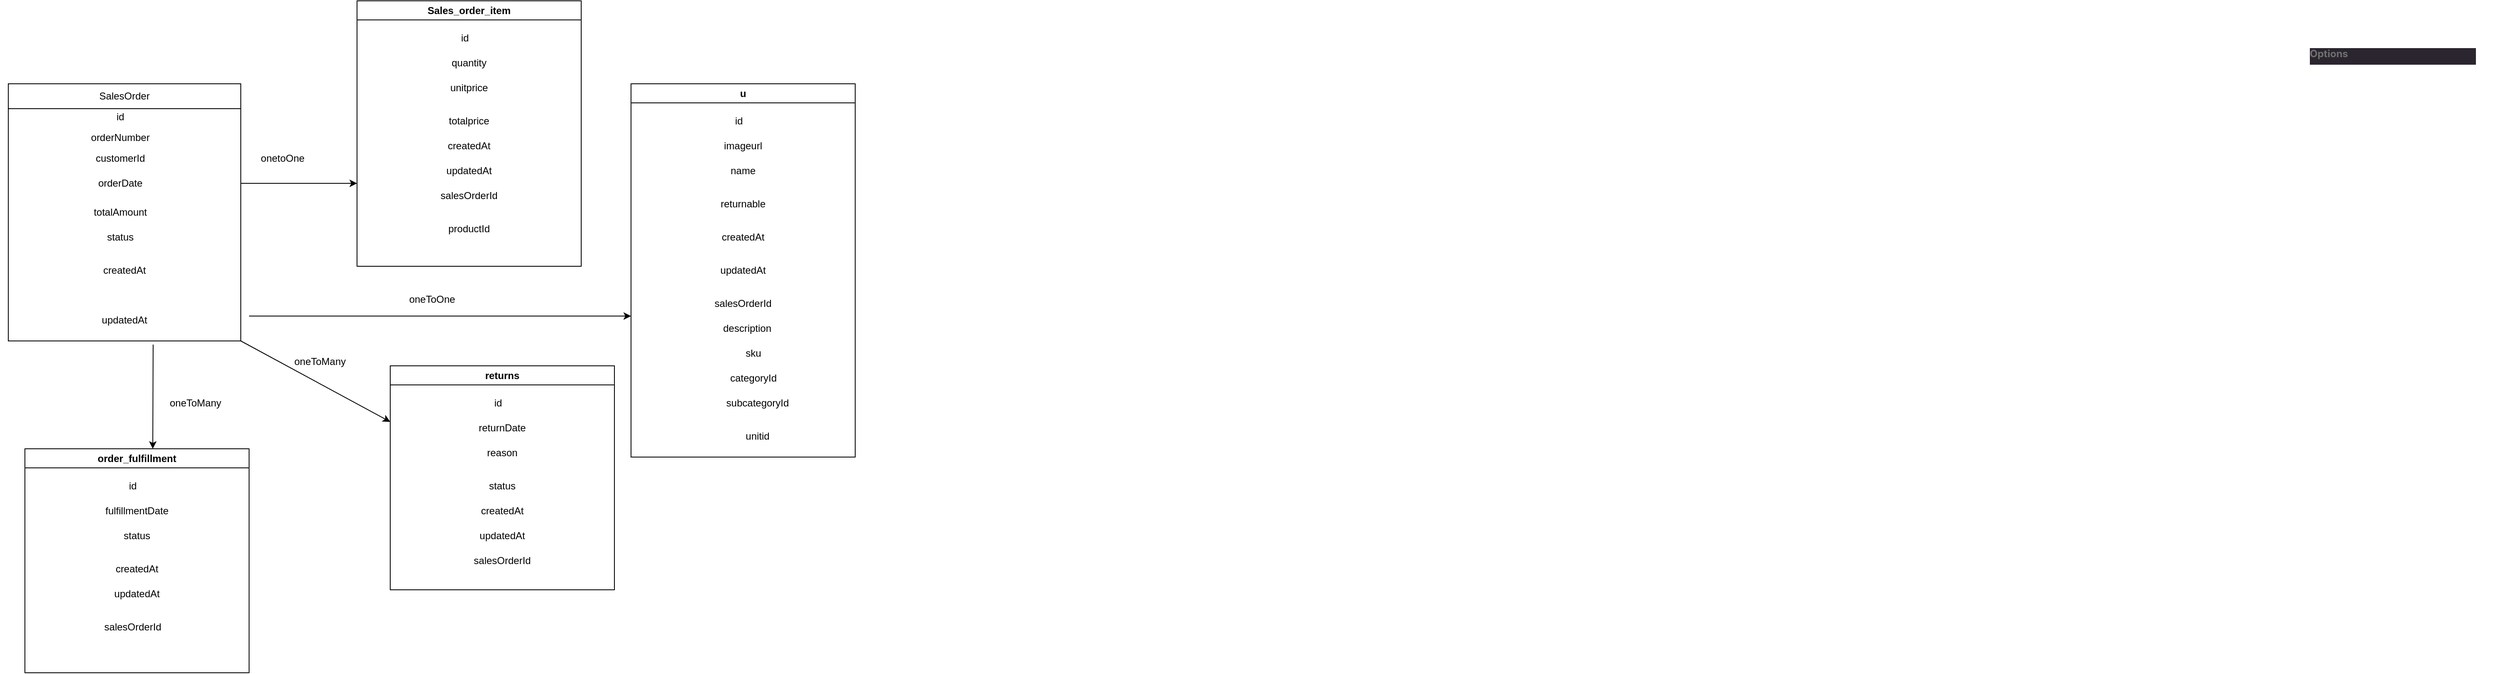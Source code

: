 <mxfile><diagram id="oAp-UvcBygp9PURR6Ia8" name="Page-1"><mxGraphModel dx="3622" dy="3712" grid="1" gridSize="10" guides="1" tooltips="1" connect="1" arrows="1" fold="1" page="1" pageScale="1" pageWidth="850" pageHeight="1100" math="0" shadow="0"><root><mxCell id="0"/><mxCell id="1" parent="0"/><mxCell id="3" value="" style="swimlane;startSize=0;" parent="1" vertex="1"><mxGeometry x="-2480" y="-3200" width="280" height="310" as="geometry"/></mxCell><mxCell id="13" value="orderDate" style="text;html=1;strokeColor=none;fillColor=none;align=center;verticalAlign=middle;whiteSpace=wrap;rounded=0;" parent="3" vertex="1"><mxGeometry x="-10" y="100" width="290" height="40" as="geometry"/></mxCell><mxCell id="12" value="customerId" style="text;html=1;strokeColor=none;fillColor=none;align=center;verticalAlign=middle;whiteSpace=wrap;rounded=0;" parent="3" vertex="1"><mxGeometry x="-5" y="80" width="280" height="20" as="geometry"/></mxCell><mxCell id="14" value="" style="edgeStyle=none;html=1;" parent="3" source="12" target="13" edge="1"><mxGeometry relative="1" as="geometry"/></mxCell><mxCell id="15" value="totalAmount" style="text;html=1;strokeColor=none;fillColor=none;align=center;verticalAlign=middle;whiteSpace=wrap;rounded=0;" parent="3" vertex="1"><mxGeometry x="-5" y="140" width="280" height="30" as="geometry"/></mxCell><mxCell id="17" value="SalesOrder" style="rounded=0;whiteSpace=wrap;html=1;" parent="3" vertex="1"><mxGeometry width="280" height="30" as="geometry"/></mxCell><mxCell id="10" value="id" style="text;html=1;strokeColor=none;fillColor=none;align=center;verticalAlign=middle;whiteSpace=wrap;rounded=0;" parent="3" vertex="1"><mxGeometry y="30" width="270" height="20" as="geometry"/></mxCell><mxCell id="11" value="orderNumber" style="text;html=1;strokeColor=none;fillColor=none;align=center;verticalAlign=middle;whiteSpace=wrap;rounded=0;" parent="3" vertex="1"><mxGeometry x="-5" y="50" width="280" height="30" as="geometry"/></mxCell><mxCell id="22" value="updatedAt" style="text;html=1;strokeColor=none;fillColor=none;align=center;verticalAlign=middle;whiteSpace=wrap;rounded=0;" parent="3" vertex="1"><mxGeometry y="260" width="280" height="50" as="geometry"/></mxCell><mxCell id="19" value="status" style="text;html=1;strokeColor=none;fillColor=none;align=center;verticalAlign=middle;whiteSpace=wrap;rounded=0;" parent="1" vertex="1"><mxGeometry x="-2480" y="-3030" width="270" height="30" as="geometry"/></mxCell><mxCell id="21" value="createdAt" style="text;html=1;strokeColor=none;fillColor=none;align=center;verticalAlign=middle;whiteSpace=wrap;rounded=0;" parent="1" vertex="1"><mxGeometry x="-2480" y="-2990" width="280" height="30" as="geometry"/></mxCell><mxCell id="23" value="Sales_order_item" style="swimlane;whiteSpace=wrap;html=1;" parent="1" vertex="1"><mxGeometry x="-2060" y="-3300" width="270" height="320" as="geometry"/></mxCell><mxCell id="25" value="id" style="text;html=1;strokeColor=none;fillColor=none;align=center;verticalAlign=middle;whiteSpace=wrap;rounded=0;" parent="23" vertex="1"><mxGeometry x="25" y="30" width="210" height="30" as="geometry"/></mxCell><mxCell id="24" value="quantity" style="text;html=1;strokeColor=none;fillColor=none;align=center;verticalAlign=middle;whiteSpace=wrap;rounded=0;" parent="23" vertex="1"><mxGeometry x="35" y="60" width="200" height="30" as="geometry"/></mxCell><mxCell id="27" value="unitprice" style="text;html=1;strokeColor=none;fillColor=none;align=center;verticalAlign=middle;whiteSpace=wrap;rounded=0;" parent="23" vertex="1"><mxGeometry x="35" y="90" width="200" height="30" as="geometry"/></mxCell><mxCell id="26" value="totalprice" style="text;html=1;strokeColor=none;fillColor=none;align=center;verticalAlign=middle;whiteSpace=wrap;rounded=0;" parent="23" vertex="1"><mxGeometry x="35" y="130" width="200" height="30" as="geometry"/></mxCell><mxCell id="29" value="createdAt" style="text;html=1;strokeColor=none;fillColor=none;align=center;verticalAlign=middle;whiteSpace=wrap;rounded=0;" parent="23" vertex="1"><mxGeometry x="35" y="160" width="200" height="30" as="geometry"/></mxCell><mxCell id="28" value="updatedAt" style="text;html=1;strokeColor=none;fillColor=none;align=center;verticalAlign=middle;whiteSpace=wrap;rounded=0;" parent="23" vertex="1"><mxGeometry x="35" y="190" width="200" height="30" as="geometry"/></mxCell><mxCell id="31" value="salesOrderId" style="text;html=1;strokeColor=none;fillColor=none;align=center;verticalAlign=middle;whiteSpace=wrap;rounded=0;" parent="23" vertex="1"><mxGeometry x="35" y="220" width="200" height="30" as="geometry"/></mxCell><mxCell id="33" value="productId" style="text;html=1;strokeColor=none;fillColor=none;align=center;verticalAlign=middle;whiteSpace=wrap;rounded=0;" parent="23" vertex="1"><mxGeometry x="20" y="260" width="230" height="30" as="geometry"/></mxCell><mxCell id="36" value="" style="endArrow=classic;html=1;exitX=1;exitY=0.5;exitDx=0;exitDy=0;" parent="1" source="13" edge="1"><mxGeometry width="50" height="50" relative="1" as="geometry"><mxPoint x="-2150" y="-3210" as="sourcePoint"/><mxPoint x="-2060" y="-3080" as="targetPoint"/><Array as="points"/></mxGeometry></mxCell><mxCell id="37" value="order_fulfillment" style="swimlane;whiteSpace=wrap;html=1;" parent="1" vertex="1"><mxGeometry x="-2460" y="-2760" width="270" height="270" as="geometry"/></mxCell><mxCell id="38" value="id" style="text;html=1;strokeColor=none;fillColor=none;align=center;verticalAlign=middle;whiteSpace=wrap;rounded=0;" parent="37" vertex="1"><mxGeometry x="25" y="30" width="210" height="30" as="geometry"/></mxCell><mxCell id="39" value="fulfillmentDate" style="text;html=1;strokeColor=none;fillColor=none;align=center;verticalAlign=middle;whiteSpace=wrap;rounded=0;" parent="37" vertex="1"><mxGeometry x="35" y="60" width="200" height="30" as="geometry"/></mxCell><mxCell id="40" value="status" style="text;html=1;strokeColor=none;fillColor=none;align=center;verticalAlign=middle;whiteSpace=wrap;rounded=0;" parent="37" vertex="1"><mxGeometry x="35" y="90" width="200" height="30" as="geometry"/></mxCell><mxCell id="41" value="createdAt" style="text;html=1;strokeColor=none;fillColor=none;align=center;verticalAlign=middle;whiteSpace=wrap;rounded=0;" parent="37" vertex="1"><mxGeometry x="35" y="130" width="200" height="30" as="geometry"/></mxCell><mxCell id="42" value="updatedAt" style="text;html=1;strokeColor=none;fillColor=none;align=center;verticalAlign=middle;whiteSpace=wrap;rounded=0;" parent="37" vertex="1"><mxGeometry x="35" y="160" width="200" height="30" as="geometry"/></mxCell><mxCell id="44" value="salesOrderId" style="text;html=1;strokeColor=none;fillColor=none;align=center;verticalAlign=middle;whiteSpace=wrap;rounded=0;" parent="37" vertex="1"><mxGeometry x="30" y="200" width="200" height="30" as="geometry"/></mxCell><mxCell id="47" value="returns" style="swimlane;whiteSpace=wrap;html=1;" parent="1" vertex="1"><mxGeometry x="-2020" y="-2860" width="270" height="270" as="geometry"/></mxCell><mxCell id="48" value="id" style="text;html=1;strokeColor=none;fillColor=none;align=center;verticalAlign=middle;whiteSpace=wrap;rounded=0;" parent="47" vertex="1"><mxGeometry x="25" y="30" width="210" height="30" as="geometry"/></mxCell><mxCell id="49" value="returnDate" style="text;html=1;strokeColor=none;fillColor=none;align=center;verticalAlign=middle;whiteSpace=wrap;rounded=0;" parent="47" vertex="1"><mxGeometry x="35" y="60" width="200" height="30" as="geometry"/></mxCell><mxCell id="50" value="reason" style="text;html=1;strokeColor=none;fillColor=none;align=center;verticalAlign=middle;whiteSpace=wrap;rounded=0;" parent="47" vertex="1"><mxGeometry x="35" y="90" width="200" height="30" as="geometry"/></mxCell><mxCell id="51" value="status" style="text;html=1;strokeColor=none;fillColor=none;align=center;verticalAlign=middle;whiteSpace=wrap;rounded=0;" parent="47" vertex="1"><mxGeometry x="35" y="130" width="200" height="30" as="geometry"/></mxCell><mxCell id="52" value="createdAt" style="text;html=1;strokeColor=none;fillColor=none;align=center;verticalAlign=middle;whiteSpace=wrap;rounded=0;" parent="47" vertex="1"><mxGeometry x="35" y="160" width="200" height="30" as="geometry"/></mxCell><mxCell id="53" value="updatedAt" style="text;html=1;strokeColor=none;fillColor=none;align=center;verticalAlign=middle;whiteSpace=wrap;rounded=0;" parent="47" vertex="1"><mxGeometry x="35" y="190" width="200" height="30" as="geometry"/></mxCell><mxCell id="54" value="salesOrderId" style="text;html=1;strokeColor=none;fillColor=none;align=center;verticalAlign=middle;whiteSpace=wrap;rounded=0;" parent="47" vertex="1"><mxGeometry x="35" y="220" width="200" height="30" as="geometry"/></mxCell><mxCell id="57" value="" style="endArrow=classic;html=1;exitX=0.623;exitY=1.088;exitDx=0;exitDy=0;exitPerimeter=0;" parent="1" source="22" edge="1"><mxGeometry width="50" height="50" relative="1" as="geometry"><mxPoint x="-2150" y="-2650" as="sourcePoint"/><mxPoint x="-2306" y="-2760" as="targetPoint"/></mxGeometry></mxCell><mxCell id="58" value="" style="endArrow=classic;html=1;exitX=1;exitY=1;exitDx=0;exitDy=0;entryX=0;entryY=0.25;entryDx=0;entryDy=0;" parent="1" source="22" target="47" edge="1"><mxGeometry width="50" height="50" relative="1" as="geometry"><mxPoint x="-2150" y="-2740" as="sourcePoint"/><mxPoint x="-2100" y="-2790" as="targetPoint"/></mxGeometry></mxCell><mxCell id="61" value="oneToMany" style="text;html=1;align=center;verticalAlign=middle;resizable=0;points=[];autosize=1;strokeColor=none;fillColor=none;" parent="1" vertex="1"><mxGeometry x="-2150" y="-2880" width="90" height="30" as="geometry"/></mxCell><mxCell id="62" value="oneToMany" style="text;html=1;align=center;verticalAlign=middle;resizable=0;points=[];autosize=1;strokeColor=none;fillColor=none;" parent="1" vertex="1"><mxGeometry x="-2300" y="-2830" width="90" height="30" as="geometry"/></mxCell><mxCell id="63" value="onetoOne" style="text;html=1;align=center;verticalAlign=middle;resizable=0;points=[];autosize=1;strokeColor=none;fillColor=none;" parent="1" vertex="1"><mxGeometry x="-2190" y="-3125" width="80" height="30" as="geometry"/></mxCell><mxCell id="64" value="&lt;div style=&quot;border-color: rgb(0, 0, 0); color: rgb(112, 112, 112); font-family: -apple-system, BlinkMacSystemFont, &amp;quot;Segoe UI Variable&amp;quot;, &amp;quot;Segoe UI&amp;quot;, system-ui, ui-sans-serif, Helvetica, Arial, sans-serif, &amp;quot;Apple Color Emoji&amp;quot;, &amp;quot;Segoe UI Emoji&amp;quot;; font-size: 12px; font-style: normal; font-variant-ligatures: normal; font-variant-caps: normal; letter-spacing: normal; orphans: 2; text-align: left; text-indent: 0px; text-transform: none; widows: 2; word-spacing: 0px; -webkit-text-stroke-width: 0px; white-space: nowrap; background-color: rgb(42, 37, 47); text-decoration-thickness: initial; text-decoration-style: initial; text-decoration-color: initial; padding: 0px 0px 6px; overflow: hidden; width: 200px; font-weight: bold;&quot;&gt;Options&lt;/div&gt;&lt;br class=&quot;Apple-interchange-newline&quot;&gt;" style="text;whiteSpace=wrap;html=1;" parent="1" vertex="1"><mxGeometry x="290" y="-3250" width="230" height="60" as="geometry"/></mxCell><mxCell id="67" value="u" style="swimlane;whiteSpace=wrap;html=1;" parent="1" vertex="1"><mxGeometry x="-1730" y="-3200" width="270" height="450" as="geometry"/></mxCell><mxCell id="68" value="id" style="text;html=1;strokeColor=none;fillColor=none;align=center;verticalAlign=middle;whiteSpace=wrap;rounded=0;" parent="67" vertex="1"><mxGeometry x="25" y="30" width="210" height="30" as="geometry"/></mxCell><mxCell id="69" value="imageurl" style="text;html=1;strokeColor=none;fillColor=none;align=center;verticalAlign=middle;whiteSpace=wrap;rounded=0;" parent="67" vertex="1"><mxGeometry x="35" y="60" width="200" height="30" as="geometry"/></mxCell><mxCell id="70" value="name" style="text;html=1;strokeColor=none;fillColor=none;align=center;verticalAlign=middle;whiteSpace=wrap;rounded=0;" parent="67" vertex="1"><mxGeometry x="35" y="90" width="200" height="30" as="geometry"/></mxCell><mxCell id="71" value="returnable" style="text;html=1;strokeColor=none;fillColor=none;align=center;verticalAlign=middle;whiteSpace=wrap;rounded=0;" parent="67" vertex="1"><mxGeometry x="35" y="130" width="200" height="30" as="geometry"/></mxCell><mxCell id="72" value="createdAt" style="text;html=1;strokeColor=none;fillColor=none;align=center;verticalAlign=middle;whiteSpace=wrap;rounded=0;" parent="67" vertex="1"><mxGeometry x="35" y="170" width="200" height="30" as="geometry"/></mxCell><mxCell id="73" value="updatedAt" style="text;html=1;strokeColor=none;fillColor=none;align=center;verticalAlign=middle;whiteSpace=wrap;rounded=0;" parent="67" vertex="1"><mxGeometry x="35" y="210" width="200" height="30" as="geometry"/></mxCell><mxCell id="74" value="salesOrderId" style="text;html=1;strokeColor=none;fillColor=none;align=center;verticalAlign=middle;whiteSpace=wrap;rounded=0;" parent="67" vertex="1"><mxGeometry x="35" y="250" width="200" height="30" as="geometry"/></mxCell><mxCell id="75" value="description" style="text;html=1;strokeColor=none;fillColor=none;align=center;verticalAlign=middle;whiteSpace=wrap;rounded=0;" parent="67" vertex="1"><mxGeometry x="25" y="280" width="230" height="30" as="geometry"/></mxCell><mxCell id="76" value="sku" style="text;html=1;strokeColor=none;fillColor=none;align=center;verticalAlign=middle;whiteSpace=wrap;rounded=0;" parent="67" vertex="1"><mxGeometry x="30" y="310" width="235" height="30" as="geometry"/></mxCell><mxCell id="77" value="categoryId" style="text;html=1;strokeColor=none;fillColor=none;align=center;verticalAlign=middle;whiteSpace=wrap;rounded=0;" parent="67" vertex="1"><mxGeometry x="30" y="340" width="235" height="30" as="geometry"/></mxCell><mxCell id="78" value="subcategoryId" style="text;html=1;strokeColor=none;fillColor=none;align=center;verticalAlign=middle;whiteSpace=wrap;rounded=0;" parent="67" vertex="1"><mxGeometry x="35" y="370" width="235" height="30" as="geometry"/></mxCell><mxCell id="79" value="unitid" style="text;html=1;strokeColor=none;fillColor=none;align=center;verticalAlign=middle;whiteSpace=wrap;rounded=0;" parent="67" vertex="1"><mxGeometry x="35" y="410" width="235" height="30" as="geometry"/></mxCell><mxCell id="80" value="" style="endArrow=classic;html=1;" parent="1" edge="1"><mxGeometry width="50" height="50" relative="1" as="geometry"><mxPoint x="-2190" y="-2920" as="sourcePoint"/><mxPoint x="-1730" y="-2920" as="targetPoint"/><Array as="points"><mxPoint x="-1760" y="-2920"/></Array></mxGeometry></mxCell><mxCell id="81" value="oneToOne" style="text;html=1;align=center;verticalAlign=middle;resizable=0;points=[];autosize=1;strokeColor=none;fillColor=none;" parent="1" vertex="1"><mxGeometry x="-2010" y="-2955" width="80" height="30" as="geometry"/></mxCell></root></mxGraphModel></diagram></mxfile>